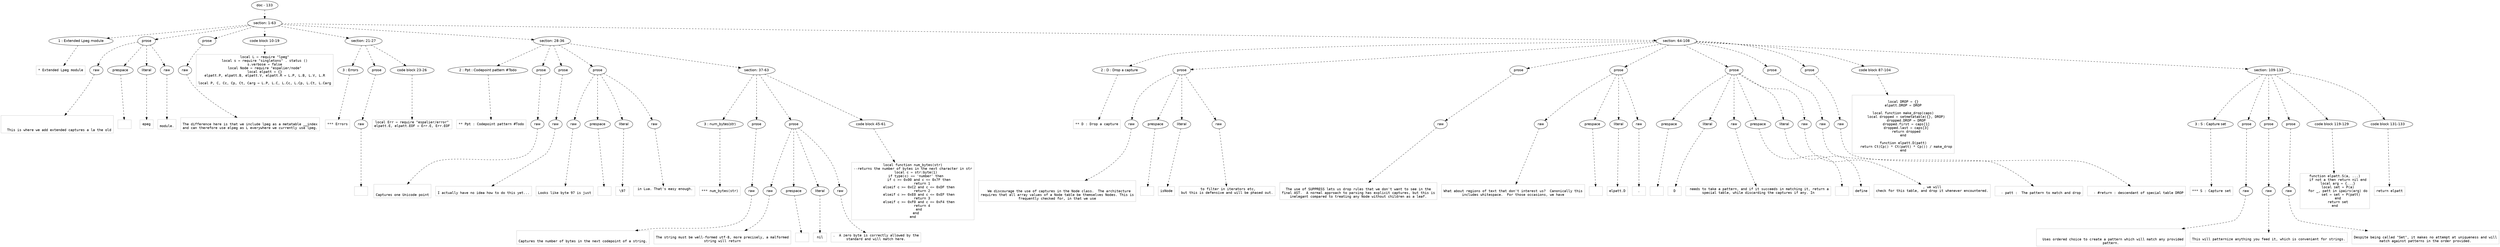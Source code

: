 digraph lpegNode {

node [fontname=Helvetica]
edge [style=dashed]

doc_0 [label="doc - 133"]


doc_0 -> { section_1}
{rank=same; section_1}

section_1 [label="section: 1-63"]


// END RANK doc_0

section_1 -> { header_2 prose_3 prose_4 codeblock_5 section_6 section_7 section_8}
{rank=same; header_2 prose_3 prose_4 codeblock_5 section_6 section_7 section_8}

header_2 [label="1 : Extended Lpeg module"]

prose_3 [label="prose"]

prose_4 [label="prose"]

codeblock_5 [label="code block 10-19"]

section_6 [label="section: 21-27"]

section_7 [label="section: 28-36"]

section_8 [label="section: 64-108"]


// END RANK section_1

header_2 -> leaf_9
leaf_9  [color=Gray,shape=rectangle,fontname=Inconsolata,label="* Extended Lpeg module"]
// END RANK header_2

prose_3 -> { raw_10 prespace_11 literal_12 raw_13}
{rank=same; raw_10 prespace_11 literal_12 raw_13}

raw_10 [label="raw"]

prespace_11 [label="prespace"]

literal_12 [label="literal"]

raw_13 [label="raw"]


// END RANK prose_3

raw_10 -> leaf_14
leaf_14  [color=Gray,shape=rectangle,fontname=Inconsolata,label="


  This is where we add extended captures a la the old"]
// END RANK raw_10

prespace_11 -> leaf_15
leaf_15  [color=Gray,shape=rectangle,fontname=Inconsolata,label=" "]
// END RANK prespace_11

literal_12 -> leaf_16
leaf_16  [color=Gray,shape=rectangle,fontname=Inconsolata,label="epeg"]
// END RANK literal_12

raw_13 -> leaf_17
leaf_17  [color=Gray,shape=rectangle,fontname=Inconsolata,label="
module.
"]
// END RANK raw_13

prose_4 -> { raw_18}
{rank=same; raw_18}

raw_18 [label="raw"]


// END RANK prose_4

raw_18 -> leaf_19
leaf_19  [color=Gray,shape=rectangle,fontname=Inconsolata,label="
The difference here is that we include lpeg as a metatable __index
and can therefore use elpeg as L everywhere we currently use lpeg.
"]
// END RANK raw_18

codeblock_5 -> leaf_20
leaf_20  [color=Gray,shape=rectangle,fontname=Inconsolata,label="local L = require \"lpeg\"
local s = require \"singletons\" . status ()
s.verbose = false
local Node = require \"espalier/node\"
local elpatt = {}
elpatt.P, elpatt.B, elpatt.V, elpatt.R = L.P, L.B, L.V, L.R

local P, C, Cc, Cp, Ct, Carg = L.P, L.C, L.Cc, L.Cp, L.Ct, L.Carg"]
// END RANK codeblock_5

section_6 -> { header_21 prose_22 codeblock_23}
{rank=same; header_21 prose_22 codeblock_23}

header_21 [label="3 : Errors"]

prose_22 [label="prose"]

codeblock_23 [label="code block 23-26"]


// END RANK section_6

header_21 -> leaf_24
leaf_24  [color=Gray,shape=rectangle,fontname=Inconsolata,label="*** Errors"]
// END RANK header_21

prose_22 -> { raw_25}
{rank=same; raw_25}

raw_25 [label="raw"]


// END RANK prose_22

raw_25 -> leaf_26
leaf_26  [color=Gray,shape=rectangle,fontname=Inconsolata,label="
"]
// END RANK raw_25

codeblock_23 -> leaf_27
leaf_27  [color=Gray,shape=rectangle,fontname=Inconsolata,label="local Err = require \"espalier/error\"
elpatt.E, elpatt.EOF = Err.E, Err.EOF"]
// END RANK codeblock_23

section_7 -> { header_28 prose_29 prose_30 prose_31 section_32}
{rank=same; header_28 prose_29 prose_30 prose_31 section_32}

header_28 [label="2 : Ppt : Codepoint pattern #Todo"]

prose_29 [label="prose"]

prose_30 [label="prose"]

prose_31 [label="prose"]

section_32 [label="section: 37-63"]


// END RANK section_7

header_28 -> leaf_33
leaf_33  [color=Gray,shape=rectangle,fontname=Inconsolata,label="** Ppt : Codepoint pattern #Todo"]
// END RANK header_28

prose_29 -> { raw_34}
{rank=same; raw_34}

raw_34 [label="raw"]


// END RANK prose_29

raw_34 -> leaf_35
leaf_35  [color=Gray,shape=rectangle,fontname=Inconsolata,label="

Captures one Unicode point
"]
// END RANK raw_34

prose_30 -> { raw_36}
{rank=same; raw_36}

raw_36 [label="raw"]


// END RANK prose_30

raw_36 -> leaf_37
leaf_37  [color=Gray,shape=rectangle,fontname=Inconsolata,label="
I actually have no idea how to do this yet...
"]
// END RANK raw_36

prose_31 -> { raw_38 prespace_39 literal_40 raw_41}
{rank=same; raw_38 prespace_39 literal_40 raw_41}

raw_38 [label="raw"]

prespace_39 [label="prespace"]

literal_40 [label="literal"]

raw_41 [label="raw"]


// END RANK prose_31

raw_38 -> leaf_42
leaf_42  [color=Gray,shape=rectangle,fontname=Inconsolata,label="
Looks like byte 97 is just"]
// END RANK raw_38

prespace_39 -> leaf_43
leaf_43  [color=Gray,shape=rectangle,fontname=Inconsolata,label=" "]
// END RANK prespace_39

literal_40 -> leaf_44
leaf_44  [color=Gray,shape=rectangle,fontname=Inconsolata,label="\\97"]
// END RANK literal_40

raw_41 -> leaf_45
leaf_45  [color=Gray,shape=rectangle,fontname=Inconsolata,label=" in Lua. That's easy enough.

"]
// END RANK raw_41

section_32 -> { header_46 prose_47 prose_48 codeblock_49}
{rank=same; header_46 prose_47 prose_48 codeblock_49}

header_46 [label="3 : num_bytes(str)"]

prose_47 [label="prose"]

prose_48 [label="prose"]

codeblock_49 [label="code block 45-61"]


// END RANK section_32

header_46 -> leaf_50
leaf_50  [color=Gray,shape=rectangle,fontname=Inconsolata,label="*** num_bytes(str)"]
// END RANK header_46

prose_47 -> { raw_51}
{rank=same; raw_51}

raw_51 [label="raw"]


// END RANK prose_47

raw_51 -> leaf_52
leaf_52  [color=Gray,shape=rectangle,fontname=Inconsolata,label="

Captures the number of bytes in the next codepoint of a string.
"]
// END RANK raw_51

prose_48 -> { raw_53 prespace_54 literal_55 raw_56}
{rank=same; raw_53 prespace_54 literal_55 raw_56}

raw_53 [label="raw"]

prespace_54 [label="prespace"]

literal_55 [label="literal"]

raw_56 [label="raw"]


// END RANK prose_48

raw_53 -> leaf_57
leaf_57  [color=Gray,shape=rectangle,fontname=Inconsolata,label="
The string must be well-formed utf-8, more precisely, a malformed
string will return"]
// END RANK raw_53

prespace_54 -> leaf_58
leaf_58  [color=Gray,shape=rectangle,fontname=Inconsolata,label=" "]
// END RANK prespace_54

literal_55 -> leaf_59
leaf_59  [color=Gray,shape=rectangle,fontname=Inconsolata,label="nil"]
// END RANK literal_55

raw_56 -> leaf_60
leaf_60  [color=Gray,shape=rectangle,fontname=Inconsolata,label=".  A zero byte is correctly allowed by the
standard and will match here.
"]
// END RANK raw_56

codeblock_49 -> leaf_61
leaf_61  [color=Gray,shape=rectangle,fontname=Inconsolata,label="local function num_bytes(str)
--returns the number of bytes in the next character in str
   local c = str:byte(1)
   if type(c) == 'number' then
      if c >= 0x00 and c <= 0x7F then
         return 1
      elseif c >= 0xC2 and c <= 0xDF then
         return 2
      elseif c >= 0xE0 and c <= 0xEF then
         return 3
      elseif c >= 0xF0 and c <= 0xF4 then
         return 4
      end
   end
end"]
// END RANK codeblock_49

section_8 -> { header_62 prose_63 prose_64 prose_65 prose_66 prose_67 prose_68 codeblock_69 section_70}
{rank=same; header_62 prose_63 prose_64 prose_65 prose_66 prose_67 prose_68 codeblock_69 section_70}

header_62 [label="2 : D : Drop a capture"]

prose_63 [label="prose"]

prose_64 [label="prose"]

prose_65 [label="prose"]

prose_66 [label="prose"]

prose_67 [label="prose"]

prose_68 [label="prose"]

codeblock_69 [label="code block 87-104"]

section_70 [label="section: 109-133"]


// END RANK section_8

header_62 -> leaf_71
leaf_71  [color=Gray,shape=rectangle,fontname=Inconsolata,label="** D : Drop a capture"]
// END RANK header_62

prose_63 -> { raw_72 prespace_73 literal_74 raw_75}
{rank=same; raw_72 prespace_73 literal_74 raw_75}

raw_72 [label="raw"]

prespace_73 [label="prespace"]

literal_74 [label="literal"]

raw_75 [label="raw"]


// END RANK prose_63

raw_72 -> leaf_76
leaf_76  [color=Gray,shape=rectangle,fontname=Inconsolata,label="

  We discourage the use of captures in the Node class.  The architecture
requires that all array values of a Node table be themselves Nodes. This is
frequently checked for, in that we use"]
// END RANK raw_72

prespace_73 -> leaf_77
leaf_77  [color=Gray,shape=rectangle,fontname=Inconsolata,label=" "]
// END RANK prespace_73

literal_74 -> leaf_78
leaf_78  [color=Gray,shape=rectangle,fontname=Inconsolata,label="isNode"]
// END RANK literal_74

raw_75 -> leaf_79
leaf_79  [color=Gray,shape=rectangle,fontname=Inconsolata,label=" to filter in iterators etc,
but this is defensive and will be phased out.
"]
// END RANK raw_75

prose_64 -> { raw_80}
{rank=same; raw_80}

raw_80 [label="raw"]


// END RANK prose_64

raw_80 -> leaf_81
leaf_81  [color=Gray,shape=rectangle,fontname=Inconsolata,label="
The use of SUPPRESS lets us drop rules that we don't want to see in the
final AST.  A normal approach to parsing has explicit captures, but this is
inelegant compared to treating any Node without children as a leaf.
"]
// END RANK raw_80

prose_65 -> { raw_82 prespace_83 literal_84 raw_85}
{rank=same; raw_82 prespace_83 literal_84 raw_85}

raw_82 [label="raw"]

prespace_83 [label="prespace"]

literal_84 [label="literal"]

raw_85 [label="raw"]


// END RANK prose_65

raw_82 -> leaf_86
leaf_86  [color=Gray,shape=rectangle,fontname=Inconsolata,label="
What about regions of text that don't interest us?  Canonically this
includes whitespace.  For those occasions, we have"]
// END RANK raw_82

prespace_83 -> leaf_87
leaf_87  [color=Gray,shape=rectangle,fontname=Inconsolata,label=" "]
// END RANK prespace_83

literal_84 -> leaf_88
leaf_88  [color=Gray,shape=rectangle,fontname=Inconsolata,label="elpatt.D"]
// END RANK literal_84

raw_85 -> leaf_89
leaf_89  [color=Gray,shape=rectangle,fontname=Inconsolata,label=".
"]
// END RANK raw_85

prose_66 -> { prespace_90 literal_91 raw_92 prespace_93 literal_94 raw_95}
{rank=same; prespace_90 literal_91 raw_92 prespace_93 literal_94 raw_95}

prespace_90 [label="prespace"]

literal_91 [label="literal"]

raw_92 [label="raw"]

prespace_93 [label="prespace"]

literal_94 [label="literal"]

raw_95 [label="raw"]


// END RANK prose_66

prespace_90 -> leaf_96
leaf_96  [color=Gray,shape=rectangle,fontname=Inconsolata,label=""]
// END RANK prespace_90

literal_91 -> leaf_97
leaf_97  [color=Gray,shape=rectangle,fontname=Inconsolata,label="D"]
// END RANK literal_91

raw_92 -> leaf_98
leaf_98  [color=Gray,shape=rectangle,fontname=Inconsolata,label=" needs to take a pattern, and if it succeeds in matching it, return a
special table, while discarding the captures if any. In"]
// END RANK raw_92

prespace_93 -> leaf_99
leaf_99  [color=Gray,shape=rectangle,fontname=Inconsolata,label=" "]
// END RANK prespace_93

literal_94 -> leaf_100
leaf_100  [color=Gray,shape=rectangle,fontname=Inconsolata,label="define"]
// END RANK literal_94

raw_95 -> leaf_101
leaf_101  [color=Gray,shape=rectangle,fontname=Inconsolata,label=", we will
check for this table, and drop it whenever encountered.

"]
// END RANK raw_95

prose_67 -> { raw_102}
{rank=same; raw_102}

raw_102 [label="raw"]


// END RANK prose_67

raw_102 -> leaf_103
leaf_103  [color=Gray,shape=rectangle,fontname=Inconsolata,label="
  - patt :  The pattern to match and drop
"]
// END RANK raw_102

prose_68 -> { raw_104}
{rank=same; raw_104}

raw_104 [label="raw"]


// END RANK prose_68

raw_104 -> leaf_105
leaf_105  [color=Gray,shape=rectangle,fontname=Inconsolata,label="
  - #return : descendant of special table DROP
"]
// END RANK raw_104

codeblock_69 -> leaf_106
leaf_106  [color=Gray,shape=rectangle,fontname=Inconsolata,label="
local DROP = {}
elpatt.DROP = DROP

local function make_drop(caps)
   local dropped = setmetatable({}, DROP)
   dropped.DROP = DROP
   dropped.first = caps[1]
   dropped.last = caps[3]
   return dropped
end

function elpatt.D(patt)
   return Ct(Cp() * Ct(patt) * Cp()) / make_drop
end
"]
// END RANK codeblock_69

section_70 -> { header_107 prose_108 prose_109 prose_110 codeblock_111 codeblock_112}
{rank=same; header_107 prose_108 prose_109 prose_110 codeblock_111 codeblock_112}

header_107 [label="3 : S : Capture set"]

prose_108 [label="prose"]

prose_109 [label="prose"]

prose_110 [label="prose"]

codeblock_111 [label="code block 119-129"]

codeblock_112 [label="code block 131-133"]


// END RANK section_70

header_107 -> leaf_113
leaf_113  [color=Gray,shape=rectangle,fontname=Inconsolata,label="*** S : Capture set"]
// END RANK header_107

prose_108 -> { raw_114}
{rank=same; raw_114}

raw_114 [label="raw"]


// END RANK prose_108

raw_114 -> leaf_115
leaf_115  [color=Gray,shape=rectangle,fontname=Inconsolata,label="

  Uses ordered choice to create a pattern which will match any provided
pattern.
"]
// END RANK raw_114

prose_109 -> { raw_116}
{rank=same; raw_116}

raw_116 [label="raw"]


// END RANK prose_109

raw_116 -> leaf_117
leaf_117  [color=Gray,shape=rectangle,fontname=Inconsolata,label="
This will patternize anything you feed it, which is convenient for strings.
"]
// END RANK raw_116

prose_110 -> { raw_118}
{rank=same; raw_118}

raw_118 [label="raw"]


// END RANK prose_110

raw_118 -> leaf_119
leaf_119  [color=Gray,shape=rectangle,fontname=Inconsolata,label="
Despite being called \"Set\", it makes no attempt at uniqueness and will
match against patterns in the order provided.
"]
// END RANK raw_118

codeblock_111 -> leaf_120
leaf_120  [color=Gray,shape=rectangle,fontname=Inconsolata,label="function elpatt.S(a, ...)
   if not a then return nil end
   local arg = {...}
   local set = P(a)
   for _, patt in ipairs(arg) do
      set = set + P(patt)
   end
   return set
end"]
// END RANK codeblock_111

codeblock_112 -> leaf_121
leaf_121  [color=Gray,shape=rectangle,fontname=Inconsolata,label="return elpatt"]
// END RANK codeblock_112


}
